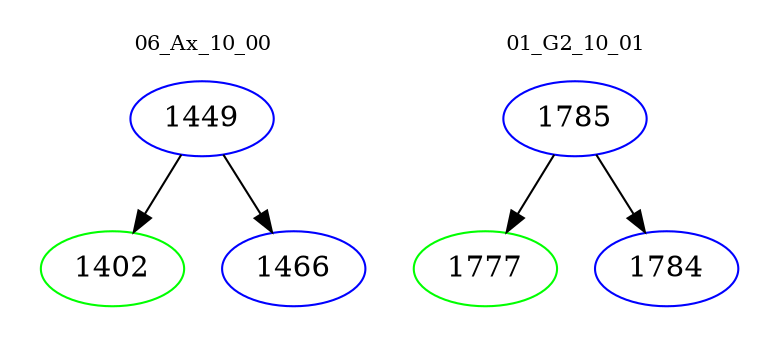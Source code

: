 digraph{
subgraph cluster_0 {
color = white
label = "06_Ax_10_00";
fontsize=10;
T0_1449 [label="1449", color="blue"]
T0_1449 -> T0_1402 [color="black"]
T0_1402 [label="1402", color="green"]
T0_1449 -> T0_1466 [color="black"]
T0_1466 [label="1466", color="blue"]
}
subgraph cluster_1 {
color = white
label = "01_G2_10_01";
fontsize=10;
T1_1785 [label="1785", color="blue"]
T1_1785 -> T1_1777 [color="black"]
T1_1777 [label="1777", color="green"]
T1_1785 -> T1_1784 [color="black"]
T1_1784 [label="1784", color="blue"]
}
}

